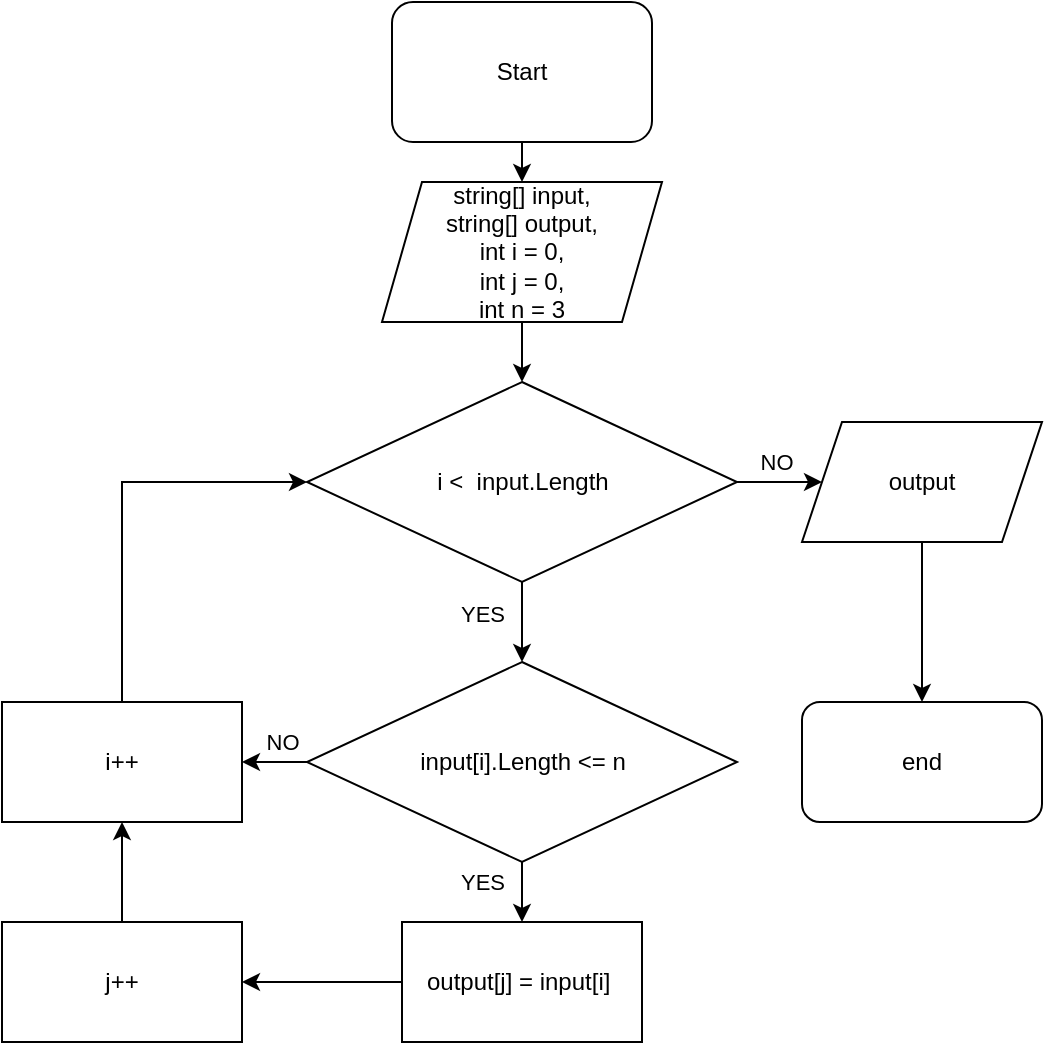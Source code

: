 <mxfile>
    <diagram id="NDvxKf_Aai17WCFBkIJb" name="Page-1">
        <mxGraphModel dx="1118" dy="790" grid="1" gridSize="10" guides="1" tooltips="1" connect="1" arrows="1" fold="1" page="1" pageScale="1" pageWidth="827" pageHeight="1169" math="0" shadow="0">
            <root>
                <mxCell id="0"/>
                <mxCell id="1" parent="0"/>
                <mxCell id="C7w_M6VZB5JDLxpNxPmA-1" value="Start" style="rounded=1;whiteSpace=wrap;html=1;" parent="1" vertex="1">
                    <mxGeometry x="315" y="110" width="130" height="70" as="geometry"/>
                </mxCell>
                <mxCell id="C7w_M6VZB5JDLxpNxPmA-2" value="string[] input,&lt;br&gt;string[] output,&lt;br&gt;int i = 0,&lt;br&gt;int j = 0,&lt;br&gt;int n = 3" style="shape=parallelogram;perimeter=parallelogramPerimeter;whiteSpace=wrap;html=1;fixedSize=1;" parent="1" vertex="1">
                    <mxGeometry x="310" y="200" width="140" height="70" as="geometry"/>
                </mxCell>
                <mxCell id="C7w_M6VZB5JDLxpNxPmA-5" value="" style="edgeStyle=orthogonalEdgeStyle;rounded=0;orthogonalLoop=1;jettySize=auto;html=1;" parent="1" source="C7w_M6VZB5JDLxpNxPmA-3" target="C7w_M6VZB5JDLxpNxPmA-4" edge="1">
                    <mxGeometry relative="1" as="geometry"/>
                </mxCell>
                <mxCell id="C7w_M6VZB5JDLxpNxPmA-20" value="NO" style="edgeLabel;html=1;align=center;verticalAlign=middle;resizable=0;points=[];" parent="C7w_M6VZB5JDLxpNxPmA-5" vertex="1" connectable="0">
                    <mxGeometry x="-0.327" relative="1" as="geometry">
                        <mxPoint y="-10" as="offset"/>
                    </mxGeometry>
                </mxCell>
                <mxCell id="C7w_M6VZB5JDLxpNxPmA-19" value="" style="edgeStyle=orthogonalEdgeStyle;rounded=0;orthogonalLoop=1;jettySize=auto;html=1;" parent="1" source="C7w_M6VZB5JDLxpNxPmA-3" target="C7w_M6VZB5JDLxpNxPmA-18" edge="1">
                    <mxGeometry relative="1" as="geometry"/>
                </mxCell>
                <mxCell id="C7w_M6VZB5JDLxpNxPmA-21" value="YES" style="edgeLabel;html=1;align=center;verticalAlign=middle;resizable=0;points=[];" parent="C7w_M6VZB5JDLxpNxPmA-19" vertex="1" connectable="0">
                    <mxGeometry x="-0.2" y="1" relative="1" as="geometry">
                        <mxPoint x="-21" as="offset"/>
                    </mxGeometry>
                </mxCell>
                <mxCell id="C7w_M6VZB5JDLxpNxPmA-3" value="i &amp;lt; &amp;nbsp;input.Length" style="rhombus;whiteSpace=wrap;html=1;" parent="1" vertex="1">
                    <mxGeometry x="272.5" y="300" width="215" height="100" as="geometry"/>
                </mxCell>
                <mxCell id="C7w_M6VZB5JDLxpNxPmA-8" value="" style="edgeStyle=orthogonalEdgeStyle;rounded=0;orthogonalLoop=1;jettySize=auto;html=1;" parent="1" source="C7w_M6VZB5JDLxpNxPmA-4" target="C7w_M6VZB5JDLxpNxPmA-7" edge="1">
                    <mxGeometry relative="1" as="geometry"/>
                </mxCell>
                <mxCell id="C7w_M6VZB5JDLxpNxPmA-4" value="output" style="shape=parallelogram;perimeter=parallelogramPerimeter;whiteSpace=wrap;html=1;fixedSize=1;" parent="1" vertex="1">
                    <mxGeometry x="520" y="320" width="120" height="60" as="geometry"/>
                </mxCell>
                <mxCell id="C7w_M6VZB5JDLxpNxPmA-7" value="end" style="rounded=1;whiteSpace=wrap;html=1;" parent="1" vertex="1">
                    <mxGeometry x="520" y="460" width="120" height="60" as="geometry"/>
                </mxCell>
                <mxCell id="C7w_M6VZB5JDLxpNxPmA-9" value="" style="endArrow=classic;html=1;rounded=0;exitX=0.5;exitY=1;exitDx=0;exitDy=0;entryX=0.5;entryY=0;entryDx=0;entryDy=0;" parent="1" source="C7w_M6VZB5JDLxpNxPmA-1" target="C7w_M6VZB5JDLxpNxPmA-2" edge="1">
                    <mxGeometry width="50" height="50" relative="1" as="geometry">
                        <mxPoint x="430" y="420" as="sourcePoint"/>
                        <mxPoint x="480" y="370" as="targetPoint"/>
                    </mxGeometry>
                </mxCell>
                <mxCell id="C7w_M6VZB5JDLxpNxPmA-10" value="" style="endArrow=classic;html=1;rounded=0;exitX=0.5;exitY=1;exitDx=0;exitDy=0;entryX=0.5;entryY=0;entryDx=0;entryDy=0;" parent="1" source="C7w_M6VZB5JDLxpNxPmA-2" target="C7w_M6VZB5JDLxpNxPmA-3" edge="1">
                    <mxGeometry width="50" height="50" relative="1" as="geometry">
                        <mxPoint x="430" y="420" as="sourcePoint"/>
                        <mxPoint x="480" y="370" as="targetPoint"/>
                    </mxGeometry>
                </mxCell>
                <mxCell id="C7w_M6VZB5JDLxpNxPmA-23" value="" style="edgeStyle=orthogonalEdgeStyle;rounded=0;orthogonalLoop=1;jettySize=auto;html=1;" parent="1" source="C7w_M6VZB5JDLxpNxPmA-18" target="C7w_M6VZB5JDLxpNxPmA-22" edge="1">
                    <mxGeometry relative="1" as="geometry"/>
                </mxCell>
                <mxCell id="C7w_M6VZB5JDLxpNxPmA-24" value="YES" style="edgeLabel;html=1;align=center;verticalAlign=middle;resizable=0;points=[];" parent="C7w_M6VZB5JDLxpNxPmA-23" vertex="1" connectable="0">
                    <mxGeometry x="-0.4" y="4" relative="1" as="geometry">
                        <mxPoint x="-24" y="-5" as="offset"/>
                    </mxGeometry>
                </mxCell>
                <mxCell id="C7w_M6VZB5JDLxpNxPmA-28" value="" style="edgeStyle=orthogonalEdgeStyle;rounded=0;orthogonalLoop=1;jettySize=auto;html=1;" parent="1" source="C7w_M6VZB5JDLxpNxPmA-18" target="C7w_M6VZB5JDLxpNxPmA-27" edge="1">
                    <mxGeometry relative="1" as="geometry"/>
                </mxCell>
                <mxCell id="C7w_M6VZB5JDLxpNxPmA-18" value="input[i].Length &amp;lt;= n" style="rhombus;whiteSpace=wrap;html=1;" parent="1" vertex="1">
                    <mxGeometry x="272.5" y="440" width="215" height="100" as="geometry"/>
                </mxCell>
                <mxCell id="C7w_M6VZB5JDLxpNxPmA-22" value="output[j] = input[i]&amp;nbsp;" style="whiteSpace=wrap;html=1;" parent="1" vertex="1">
                    <mxGeometry x="320" y="570" width="120" height="60" as="geometry"/>
                </mxCell>
                <mxCell id="C7w_M6VZB5JDLxpNxPmA-27" value="i++" style="whiteSpace=wrap;html=1;" parent="1" vertex="1">
                    <mxGeometry x="120" y="460" width="120" height="60" as="geometry"/>
                </mxCell>
                <mxCell id="C7w_M6VZB5JDLxpNxPmA-31" value="" style="endArrow=classic;html=1;rounded=0;exitX=0.5;exitY=0;exitDx=0;exitDy=0;entryX=0;entryY=0.5;entryDx=0;entryDy=0;edgeStyle=orthogonalEdgeStyle;" parent="1" source="C7w_M6VZB5JDLxpNxPmA-27" target="C7w_M6VZB5JDLxpNxPmA-3" edge="1">
                    <mxGeometry width="50" height="50" relative="1" as="geometry">
                        <mxPoint x="430" y="440" as="sourcePoint"/>
                        <mxPoint x="480" y="390" as="targetPoint"/>
                    </mxGeometry>
                </mxCell>
                <mxCell id="C7w_M6VZB5JDLxpNxPmA-32" value="j++" style="rounded=0;whiteSpace=wrap;html=1;" parent="1" vertex="1">
                    <mxGeometry x="120" y="570" width="120" height="60" as="geometry"/>
                </mxCell>
                <mxCell id="C7w_M6VZB5JDLxpNxPmA-33" value="" style="endArrow=classic;html=1;rounded=0;exitX=0;exitY=0.5;exitDx=0;exitDy=0;entryX=1;entryY=0.5;entryDx=0;entryDy=0;" parent="1" source="C7w_M6VZB5JDLxpNxPmA-22" target="C7w_M6VZB5JDLxpNxPmA-32" edge="1">
                    <mxGeometry width="50" height="50" relative="1" as="geometry">
                        <mxPoint x="470" y="380" as="sourcePoint"/>
                        <mxPoint x="520" y="330" as="targetPoint"/>
                    </mxGeometry>
                </mxCell>
                <mxCell id="C7w_M6VZB5JDLxpNxPmA-34" value="" style="endArrow=classic;html=1;rounded=0;exitX=0.5;exitY=0;exitDx=0;exitDy=0;entryX=0.5;entryY=1;entryDx=0;entryDy=0;" parent="1" source="C7w_M6VZB5JDLxpNxPmA-32" target="C7w_M6VZB5JDLxpNxPmA-27" edge="1">
                    <mxGeometry width="50" height="50" relative="1" as="geometry">
                        <mxPoint x="510" y="400" as="sourcePoint"/>
                        <mxPoint x="560" y="350" as="targetPoint"/>
                    </mxGeometry>
                </mxCell>
                <mxCell id="3" value="NO" style="edgeLabel;html=1;align=center;verticalAlign=middle;resizable=0;points=[];" vertex="1" connectable="0" parent="1">
                    <mxGeometry x="259.997" y="480" as="geometry"/>
                </mxCell>
            </root>
        </mxGraphModel>
    </diagram>
</mxfile>